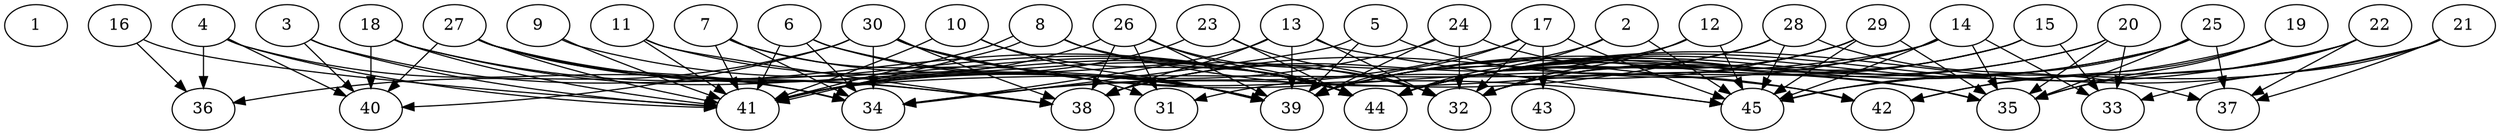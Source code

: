 // DAG automatically generated by daggen at Thu Oct  3 14:07:24 2019
// ./daggen --dot -n 45 --ccr 0.5 --fat 0.9 --regular 0.7 --density 0.6 --mindata 5242880 --maxdata 52428800 
digraph G {
  1 [size="66447360", alpha="0.08", expect_size="33223680"] 
  2 [size="66770944", alpha="0.19", expect_size="33385472"] 
  2 -> 38 [size ="33385472"]
  2 -> 44 [size ="33385472"]
  2 -> 45 [size ="33385472"]
  3 [size="71542784", alpha="0.16", expect_size="35771392"] 
  3 -> 38 [size ="35771392"]
  3 -> 40 [size ="35771392"]
  3 -> 41 [size ="35771392"]
  4 [size="75741184", alpha="0.16", expect_size="37870592"] 
  4 -> 34 [size ="37870592"]
  4 -> 36 [size ="37870592"]
  4 -> 40 [size ="37870592"]
  4 -> 41 [size ="37870592"]
  5 [size="41402368", alpha="0.14", expect_size="20701184"] 
  5 -> 34 [size ="20701184"]
  5 -> 39 [size ="20701184"]
  5 -> 42 [size ="20701184"]
  6 [size="61693952", alpha="0.03", expect_size="30846976"] 
  6 -> 32 [size ="30846976"]
  6 -> 34 [size ="30846976"]
  6 -> 39 [size ="30846976"]
  6 -> 41 [size ="30846976"]
  7 [size="66445312", alpha="0.03", expect_size="33222656"] 
  7 -> 31 [size ="33222656"]
  7 -> 34 [size ="33222656"]
  7 -> 41 [size ="33222656"]
  7 -> 44 [size ="33222656"]
  8 [size="12998656", alpha="0.05", expect_size="6499328"] 
  8 -> 35 [size ="6499328"]
  8 -> 41 [size ="6499328"]
  8 -> 41 [size ="6499328"]
  8 -> 44 [size ="6499328"]
  9 [size="75532288", alpha="0.08", expect_size="37766144"] 
  9 -> 41 [size ="37766144"]
  9 -> 44 [size ="37766144"]
  10 [size="50280448", alpha="0.18", expect_size="25140224"] 
  10 -> 39 [size ="25140224"]
  10 -> 41 [size ="25140224"]
  10 -> 44 [size ="25140224"]
  11 [size="77234176", alpha="0.16", expect_size="38617088"] 
  11 -> 38 [size ="38617088"]
  11 -> 41 [size ="38617088"]
  11 -> 44 [size ="38617088"]
  12 [size="18925568", alpha="0.10", expect_size="9462784"] 
  12 -> 32 [size ="9462784"]
  12 -> 38 [size ="9462784"]
  12 -> 45 [size ="9462784"]
  13 [size="16068608", alpha="0.12", expect_size="8034304"] 
  13 -> 32 [size ="8034304"]
  13 -> 34 [size ="8034304"]
  13 -> 38 [size ="8034304"]
  13 -> 39 [size ="8034304"]
  13 -> 45 [size ="8034304"]
  14 [size="92837888", alpha="0.09", expect_size="46418944"] 
  14 -> 32 [size ="46418944"]
  14 -> 33 [size ="46418944"]
  14 -> 35 [size ="46418944"]
  14 -> 38 [size ="46418944"]
  14 -> 41 [size ="46418944"]
  14 -> 45 [size ="46418944"]
  15 [size="73472000", alpha="0.19", expect_size="36736000"] 
  15 -> 32 [size ="36736000"]
  15 -> 33 [size ="36736000"]
  15 -> 39 [size ="36736000"]
  15 -> 44 [size ="36736000"]
  16 [size="46233600", alpha="0.05", expect_size="23116800"] 
  16 -> 36 [size ="23116800"]
  16 -> 41 [size ="23116800"]
  17 [size="59332608", alpha="0.13", expect_size="29666304"] 
  17 -> 32 [size ="29666304"]
  17 -> 34 [size ="29666304"]
  17 -> 39 [size ="29666304"]
  17 -> 43 [size ="29666304"]
  17 -> 45 [size ="29666304"]
  18 [size="71759872", alpha="0.10", expect_size="35879936"] 
  18 -> 39 [size ="35879936"]
  18 -> 40 [size ="35879936"]
  18 -> 41 [size ="35879936"]
  18 -> 44 [size ="35879936"]
  19 [size="93007872", alpha="0.19", expect_size="46503936"] 
  19 -> 35 [size ="46503936"]
  19 -> 42 [size ="46503936"]
  19 -> 44 [size ="46503936"]
  20 [size="35702784", alpha="0.03", expect_size="17851392"] 
  20 -> 33 [size ="17851392"]
  20 -> 35 [size ="17851392"]
  20 -> 39 [size ="17851392"]
  20 -> 44 [size ="17851392"]
  21 [size="27944960", alpha="0.19", expect_size="13972480"] 
  21 -> 33 [size ="13972480"]
  21 -> 37 [size ="13972480"]
  21 -> 44 [size ="13972480"]
  21 -> 45 [size ="13972480"]
  22 [size="104828928", alpha="0.06", expect_size="52414464"] 
  22 -> 35 [size ="52414464"]
  22 -> 37 [size ="52414464"]
  22 -> 42 [size ="52414464"]
  22 -> 44 [size ="52414464"]
  23 [size="56768512", alpha="0.07", expect_size="28384256"] 
  23 -> 32 [size ="28384256"]
  23 -> 41 [size ="28384256"]
  23 -> 44 [size ="28384256"]
  24 [size="18919424", alpha="0.01", expect_size="9459712"] 
  24 -> 32 [size ="9459712"]
  24 -> 35 [size ="9459712"]
  24 -> 39 [size ="9459712"]
  24 -> 41 [size ="9459712"]
  25 [size="59785216", alpha="0.02", expect_size="29892608"] 
  25 -> 35 [size ="29892608"]
  25 -> 37 [size ="29892608"]
  25 -> 39 [size ="29892608"]
  25 -> 44 [size ="29892608"]
  25 -> 45 [size ="29892608"]
  26 [size="55103488", alpha="0.14", expect_size="27551744"] 
  26 -> 31 [size ="27551744"]
  26 -> 32 [size ="27551744"]
  26 -> 38 [size ="27551744"]
  26 -> 39 [size ="27551744"]
  26 -> 41 [size ="27551744"]
  26 -> 44 [size ="27551744"]
  27 [size="79362048", alpha="0.17", expect_size="39681024"] 
  27 -> 34 [size ="39681024"]
  27 -> 38 [size ="39681024"]
  27 -> 39 [size ="39681024"]
  27 -> 40 [size ="39681024"]
  27 -> 41 [size ="39681024"]
  27 -> 44 [size ="39681024"]
  28 [size="46524416", alpha="0.01", expect_size="23262208"] 
  28 -> 34 [size ="23262208"]
  28 -> 37 [size ="23262208"]
  28 -> 39 [size ="23262208"]
  28 -> 44 [size ="23262208"]
  28 -> 45 [size ="23262208"]
  29 [size="93589504", alpha="0.19", expect_size="46794752"] 
  29 -> 31 [size ="46794752"]
  29 -> 32 [size ="46794752"]
  29 -> 35 [size ="46794752"]
  29 -> 44 [size ="46794752"]
  29 -> 45 [size ="46794752"]
  30 [size="90632192", alpha="0.05", expect_size="45316096"] 
  30 -> 34 [size ="45316096"]
  30 -> 36 [size ="45316096"]
  30 -> 38 [size ="45316096"]
  30 -> 39 [size ="45316096"]
  30 -> 40 [size ="45316096"]
  30 -> 42 [size ="45316096"]
  30 -> 45 [size ="45316096"]
  31 [size="10952704", alpha="0.06", expect_size="5476352"] 
  32 [size="99256320", alpha="0.08", expect_size="49628160"] 
  33 [size="34342912", alpha="0.12", expect_size="17171456"] 
  34 [size="66013184", alpha="0.12", expect_size="33006592"] 
  35 [size="70782976", alpha="0.07", expect_size="35391488"] 
  36 [size="79568896", alpha="0.08", expect_size="39784448"] 
  37 [size="49207296", alpha="0.01", expect_size="24603648"] 
  38 [size="35659776", alpha="0.06", expect_size="17829888"] 
  39 [size="41441280", alpha="0.08", expect_size="20720640"] 
  40 [size="37224448", alpha="0.16", expect_size="18612224"] 
  41 [size="62808064", alpha="0.08", expect_size="31404032"] 
  42 [size="90564608", alpha="0.20", expect_size="45282304"] 
  43 [size="34564096", alpha="0.01", expect_size="17282048"] 
  44 [size="89137152", alpha="0.05", expect_size="44568576"] 
  45 [size="53518336", alpha="0.18", expect_size="26759168"] 
}
